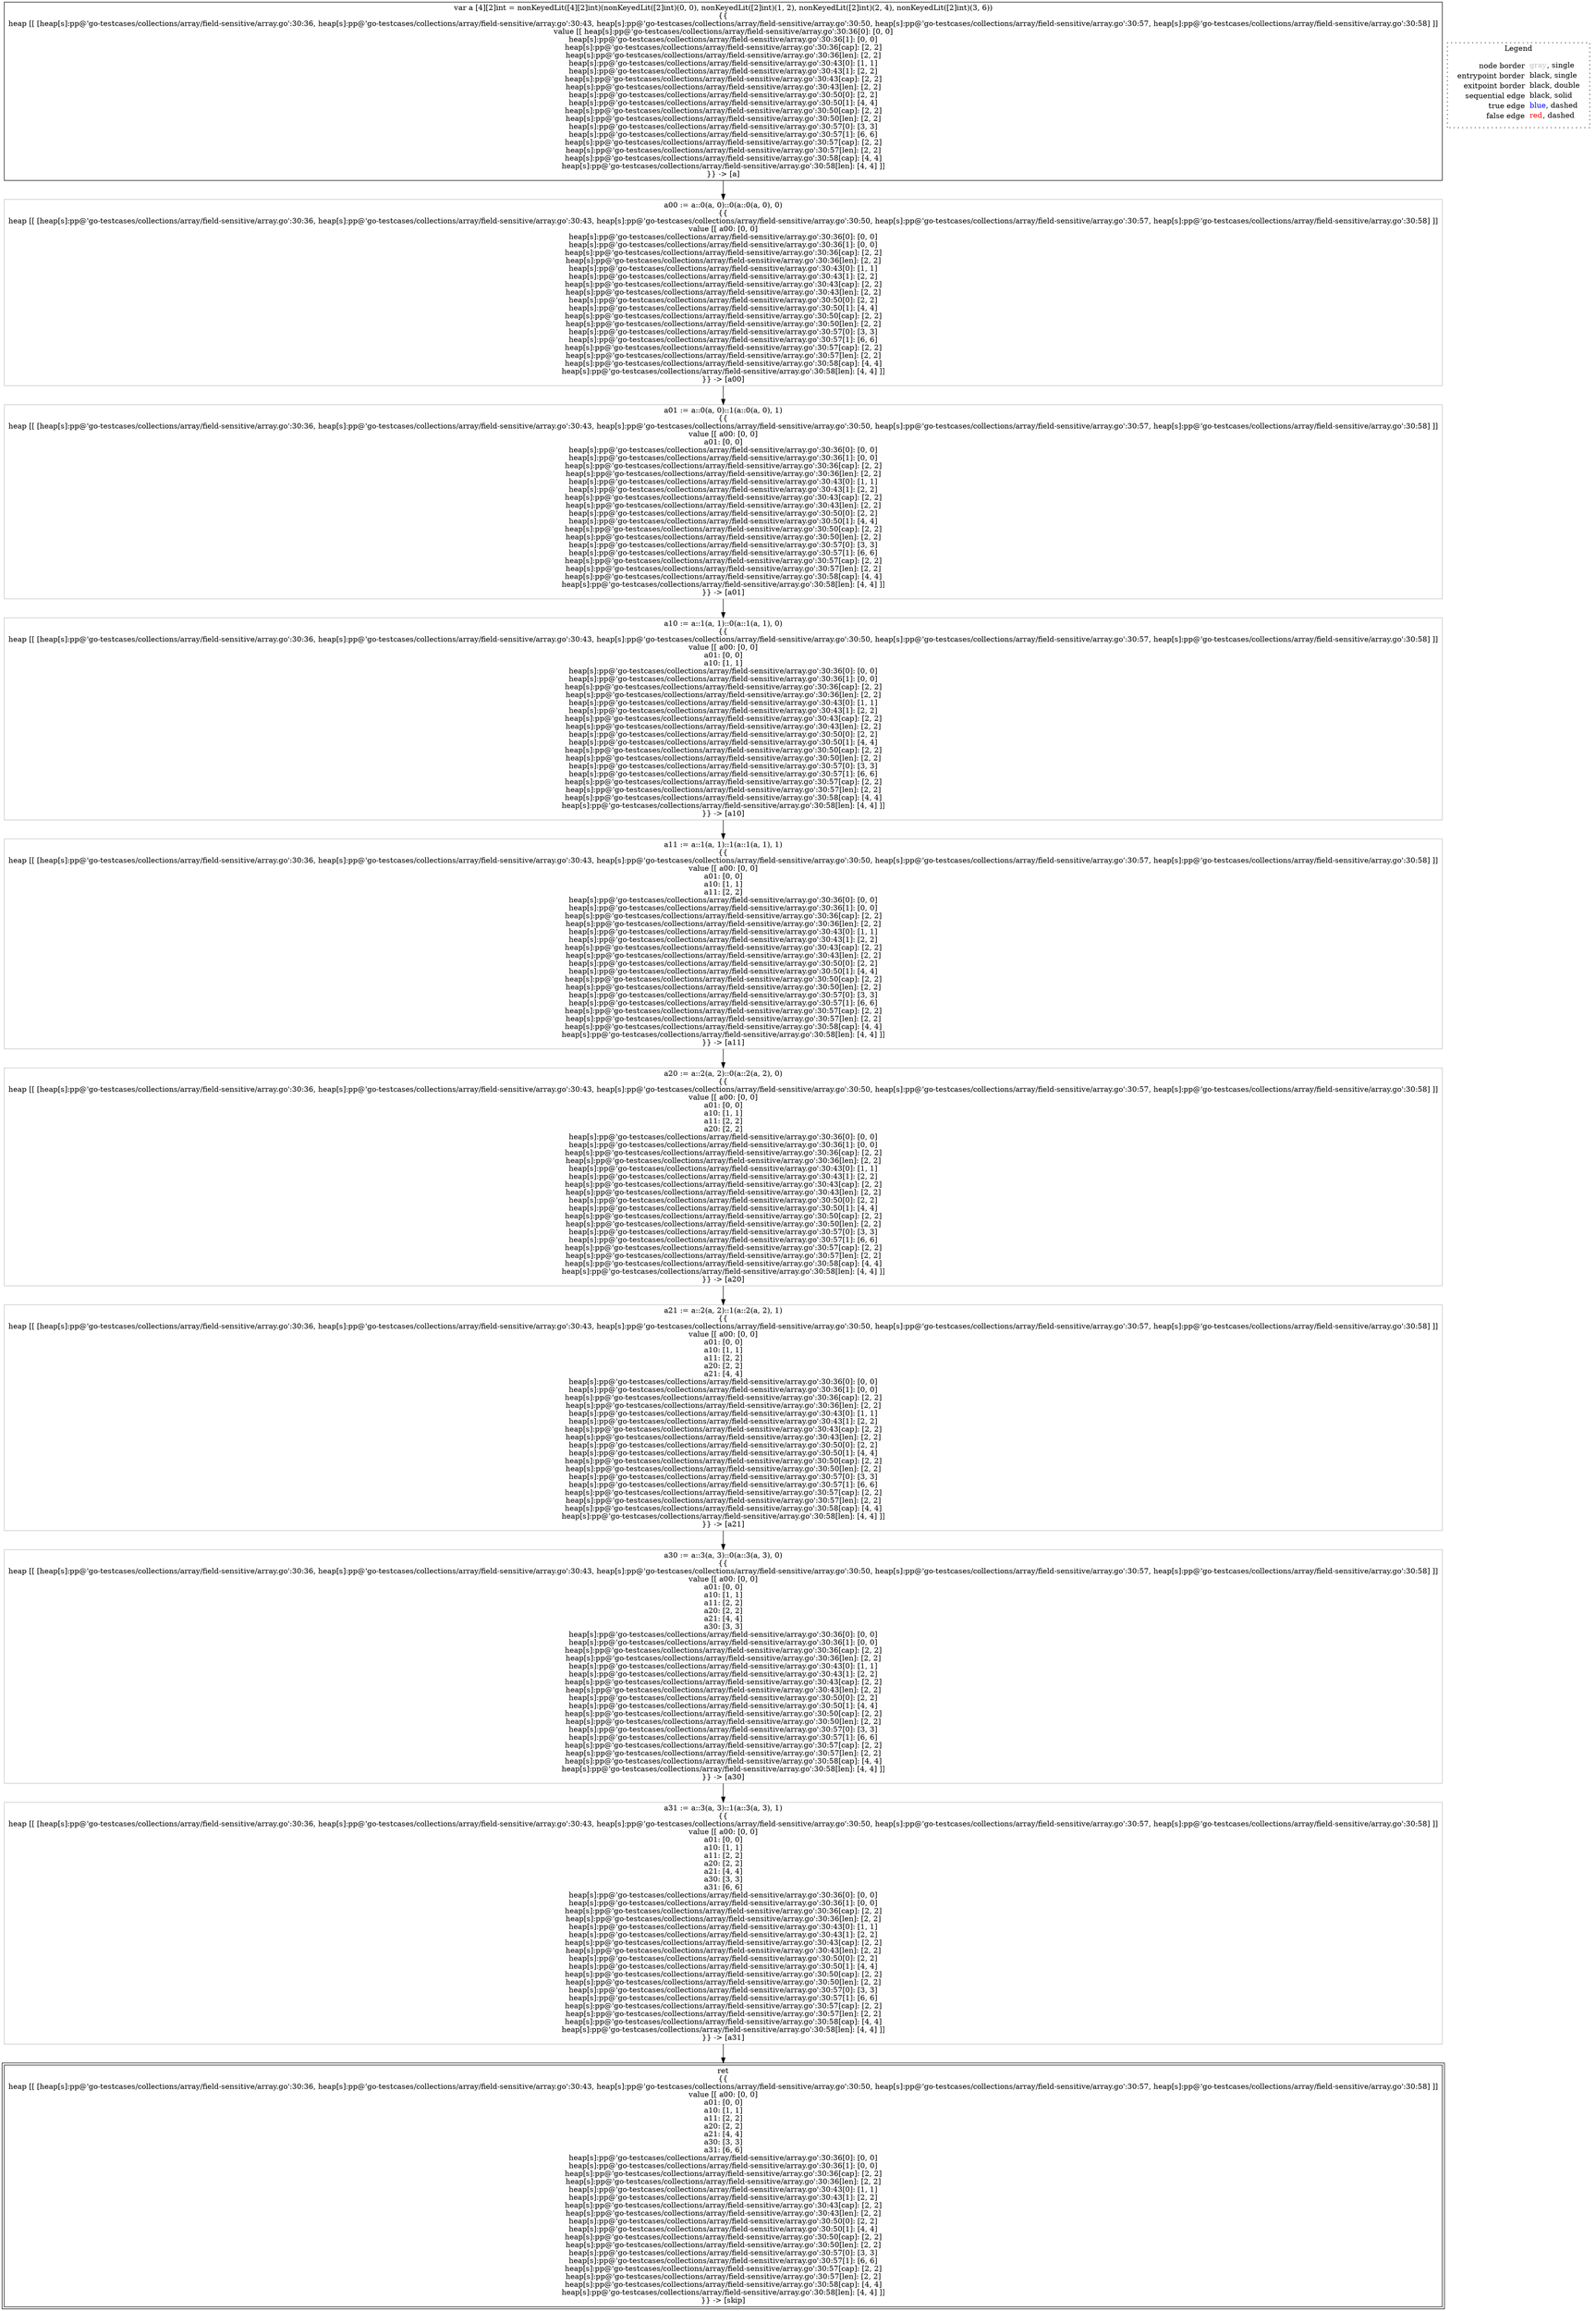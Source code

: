 digraph {
	"node0" [shape="rect",color="black",label=<var a [4][2]int = nonKeyedLit([4][2]int)(nonKeyedLit([2]int)(0, 0), nonKeyedLit([2]int)(1, 2), nonKeyedLit([2]int)(2, 4), nonKeyedLit([2]int)(3, 6))<BR/>{{<BR/>heap [[ [heap[s]:pp@'go-testcases/collections/array/field-sensitive/array.go':30:36, heap[s]:pp@'go-testcases/collections/array/field-sensitive/array.go':30:43, heap[s]:pp@'go-testcases/collections/array/field-sensitive/array.go':30:50, heap[s]:pp@'go-testcases/collections/array/field-sensitive/array.go':30:57, heap[s]:pp@'go-testcases/collections/array/field-sensitive/array.go':30:58] ]]<BR/>value [[ heap[s]:pp@'go-testcases/collections/array/field-sensitive/array.go':30:36[0]: [0, 0]<BR/>heap[s]:pp@'go-testcases/collections/array/field-sensitive/array.go':30:36[1]: [0, 0]<BR/>heap[s]:pp@'go-testcases/collections/array/field-sensitive/array.go':30:36[cap]: [2, 2]<BR/>heap[s]:pp@'go-testcases/collections/array/field-sensitive/array.go':30:36[len]: [2, 2]<BR/>heap[s]:pp@'go-testcases/collections/array/field-sensitive/array.go':30:43[0]: [1, 1]<BR/>heap[s]:pp@'go-testcases/collections/array/field-sensitive/array.go':30:43[1]: [2, 2]<BR/>heap[s]:pp@'go-testcases/collections/array/field-sensitive/array.go':30:43[cap]: [2, 2]<BR/>heap[s]:pp@'go-testcases/collections/array/field-sensitive/array.go':30:43[len]: [2, 2]<BR/>heap[s]:pp@'go-testcases/collections/array/field-sensitive/array.go':30:50[0]: [2, 2]<BR/>heap[s]:pp@'go-testcases/collections/array/field-sensitive/array.go':30:50[1]: [4, 4]<BR/>heap[s]:pp@'go-testcases/collections/array/field-sensitive/array.go':30:50[cap]: [2, 2]<BR/>heap[s]:pp@'go-testcases/collections/array/field-sensitive/array.go':30:50[len]: [2, 2]<BR/>heap[s]:pp@'go-testcases/collections/array/field-sensitive/array.go':30:57[0]: [3, 3]<BR/>heap[s]:pp@'go-testcases/collections/array/field-sensitive/array.go':30:57[1]: [6, 6]<BR/>heap[s]:pp@'go-testcases/collections/array/field-sensitive/array.go':30:57[cap]: [2, 2]<BR/>heap[s]:pp@'go-testcases/collections/array/field-sensitive/array.go':30:57[len]: [2, 2]<BR/>heap[s]:pp@'go-testcases/collections/array/field-sensitive/array.go':30:58[cap]: [4, 4]<BR/>heap[s]:pp@'go-testcases/collections/array/field-sensitive/array.go':30:58[len]: [4, 4] ]]<BR/>}} -&gt; [a]>];
	"node1" [shape="rect",color="gray",label=<a31 := a::3(a, 3)::1(a::3(a, 3), 1)<BR/>{{<BR/>heap [[ [heap[s]:pp@'go-testcases/collections/array/field-sensitive/array.go':30:36, heap[s]:pp@'go-testcases/collections/array/field-sensitive/array.go':30:43, heap[s]:pp@'go-testcases/collections/array/field-sensitive/array.go':30:50, heap[s]:pp@'go-testcases/collections/array/field-sensitive/array.go':30:57, heap[s]:pp@'go-testcases/collections/array/field-sensitive/array.go':30:58] ]]<BR/>value [[ a00: [0, 0]<BR/>a01: [0, 0]<BR/>a10: [1, 1]<BR/>a11: [2, 2]<BR/>a20: [2, 2]<BR/>a21: [4, 4]<BR/>a30: [3, 3]<BR/>a31: [6, 6]<BR/>heap[s]:pp@'go-testcases/collections/array/field-sensitive/array.go':30:36[0]: [0, 0]<BR/>heap[s]:pp@'go-testcases/collections/array/field-sensitive/array.go':30:36[1]: [0, 0]<BR/>heap[s]:pp@'go-testcases/collections/array/field-sensitive/array.go':30:36[cap]: [2, 2]<BR/>heap[s]:pp@'go-testcases/collections/array/field-sensitive/array.go':30:36[len]: [2, 2]<BR/>heap[s]:pp@'go-testcases/collections/array/field-sensitive/array.go':30:43[0]: [1, 1]<BR/>heap[s]:pp@'go-testcases/collections/array/field-sensitive/array.go':30:43[1]: [2, 2]<BR/>heap[s]:pp@'go-testcases/collections/array/field-sensitive/array.go':30:43[cap]: [2, 2]<BR/>heap[s]:pp@'go-testcases/collections/array/field-sensitive/array.go':30:43[len]: [2, 2]<BR/>heap[s]:pp@'go-testcases/collections/array/field-sensitive/array.go':30:50[0]: [2, 2]<BR/>heap[s]:pp@'go-testcases/collections/array/field-sensitive/array.go':30:50[1]: [4, 4]<BR/>heap[s]:pp@'go-testcases/collections/array/field-sensitive/array.go':30:50[cap]: [2, 2]<BR/>heap[s]:pp@'go-testcases/collections/array/field-sensitive/array.go':30:50[len]: [2, 2]<BR/>heap[s]:pp@'go-testcases/collections/array/field-sensitive/array.go':30:57[0]: [3, 3]<BR/>heap[s]:pp@'go-testcases/collections/array/field-sensitive/array.go':30:57[1]: [6, 6]<BR/>heap[s]:pp@'go-testcases/collections/array/field-sensitive/array.go':30:57[cap]: [2, 2]<BR/>heap[s]:pp@'go-testcases/collections/array/field-sensitive/array.go':30:57[len]: [2, 2]<BR/>heap[s]:pp@'go-testcases/collections/array/field-sensitive/array.go':30:58[cap]: [4, 4]<BR/>heap[s]:pp@'go-testcases/collections/array/field-sensitive/array.go':30:58[len]: [4, 4] ]]<BR/>}} -&gt; [a31]>];
	"node2" [shape="rect",color="gray",label=<a00 := a::0(a, 0)::0(a::0(a, 0), 0)<BR/>{{<BR/>heap [[ [heap[s]:pp@'go-testcases/collections/array/field-sensitive/array.go':30:36, heap[s]:pp@'go-testcases/collections/array/field-sensitive/array.go':30:43, heap[s]:pp@'go-testcases/collections/array/field-sensitive/array.go':30:50, heap[s]:pp@'go-testcases/collections/array/field-sensitive/array.go':30:57, heap[s]:pp@'go-testcases/collections/array/field-sensitive/array.go':30:58] ]]<BR/>value [[ a00: [0, 0]<BR/>heap[s]:pp@'go-testcases/collections/array/field-sensitive/array.go':30:36[0]: [0, 0]<BR/>heap[s]:pp@'go-testcases/collections/array/field-sensitive/array.go':30:36[1]: [0, 0]<BR/>heap[s]:pp@'go-testcases/collections/array/field-sensitive/array.go':30:36[cap]: [2, 2]<BR/>heap[s]:pp@'go-testcases/collections/array/field-sensitive/array.go':30:36[len]: [2, 2]<BR/>heap[s]:pp@'go-testcases/collections/array/field-sensitive/array.go':30:43[0]: [1, 1]<BR/>heap[s]:pp@'go-testcases/collections/array/field-sensitive/array.go':30:43[1]: [2, 2]<BR/>heap[s]:pp@'go-testcases/collections/array/field-sensitive/array.go':30:43[cap]: [2, 2]<BR/>heap[s]:pp@'go-testcases/collections/array/field-sensitive/array.go':30:43[len]: [2, 2]<BR/>heap[s]:pp@'go-testcases/collections/array/field-sensitive/array.go':30:50[0]: [2, 2]<BR/>heap[s]:pp@'go-testcases/collections/array/field-sensitive/array.go':30:50[1]: [4, 4]<BR/>heap[s]:pp@'go-testcases/collections/array/field-sensitive/array.go':30:50[cap]: [2, 2]<BR/>heap[s]:pp@'go-testcases/collections/array/field-sensitive/array.go':30:50[len]: [2, 2]<BR/>heap[s]:pp@'go-testcases/collections/array/field-sensitive/array.go':30:57[0]: [3, 3]<BR/>heap[s]:pp@'go-testcases/collections/array/field-sensitive/array.go':30:57[1]: [6, 6]<BR/>heap[s]:pp@'go-testcases/collections/array/field-sensitive/array.go':30:57[cap]: [2, 2]<BR/>heap[s]:pp@'go-testcases/collections/array/field-sensitive/array.go':30:57[len]: [2, 2]<BR/>heap[s]:pp@'go-testcases/collections/array/field-sensitive/array.go':30:58[cap]: [4, 4]<BR/>heap[s]:pp@'go-testcases/collections/array/field-sensitive/array.go':30:58[len]: [4, 4] ]]<BR/>}} -&gt; [a00]>];
	"node3" [shape="rect",color="gray",label=<a11 := a::1(a, 1)::1(a::1(a, 1), 1)<BR/>{{<BR/>heap [[ [heap[s]:pp@'go-testcases/collections/array/field-sensitive/array.go':30:36, heap[s]:pp@'go-testcases/collections/array/field-sensitive/array.go':30:43, heap[s]:pp@'go-testcases/collections/array/field-sensitive/array.go':30:50, heap[s]:pp@'go-testcases/collections/array/field-sensitive/array.go':30:57, heap[s]:pp@'go-testcases/collections/array/field-sensitive/array.go':30:58] ]]<BR/>value [[ a00: [0, 0]<BR/>a01: [0, 0]<BR/>a10: [1, 1]<BR/>a11: [2, 2]<BR/>heap[s]:pp@'go-testcases/collections/array/field-sensitive/array.go':30:36[0]: [0, 0]<BR/>heap[s]:pp@'go-testcases/collections/array/field-sensitive/array.go':30:36[1]: [0, 0]<BR/>heap[s]:pp@'go-testcases/collections/array/field-sensitive/array.go':30:36[cap]: [2, 2]<BR/>heap[s]:pp@'go-testcases/collections/array/field-sensitive/array.go':30:36[len]: [2, 2]<BR/>heap[s]:pp@'go-testcases/collections/array/field-sensitive/array.go':30:43[0]: [1, 1]<BR/>heap[s]:pp@'go-testcases/collections/array/field-sensitive/array.go':30:43[1]: [2, 2]<BR/>heap[s]:pp@'go-testcases/collections/array/field-sensitive/array.go':30:43[cap]: [2, 2]<BR/>heap[s]:pp@'go-testcases/collections/array/field-sensitive/array.go':30:43[len]: [2, 2]<BR/>heap[s]:pp@'go-testcases/collections/array/field-sensitive/array.go':30:50[0]: [2, 2]<BR/>heap[s]:pp@'go-testcases/collections/array/field-sensitive/array.go':30:50[1]: [4, 4]<BR/>heap[s]:pp@'go-testcases/collections/array/field-sensitive/array.go':30:50[cap]: [2, 2]<BR/>heap[s]:pp@'go-testcases/collections/array/field-sensitive/array.go':30:50[len]: [2, 2]<BR/>heap[s]:pp@'go-testcases/collections/array/field-sensitive/array.go':30:57[0]: [3, 3]<BR/>heap[s]:pp@'go-testcases/collections/array/field-sensitive/array.go':30:57[1]: [6, 6]<BR/>heap[s]:pp@'go-testcases/collections/array/field-sensitive/array.go':30:57[cap]: [2, 2]<BR/>heap[s]:pp@'go-testcases/collections/array/field-sensitive/array.go':30:57[len]: [2, 2]<BR/>heap[s]:pp@'go-testcases/collections/array/field-sensitive/array.go':30:58[cap]: [4, 4]<BR/>heap[s]:pp@'go-testcases/collections/array/field-sensitive/array.go':30:58[len]: [4, 4] ]]<BR/>}} -&gt; [a11]>];
	"node4" [shape="rect",color="gray",label=<a30 := a::3(a, 3)::0(a::3(a, 3), 0)<BR/>{{<BR/>heap [[ [heap[s]:pp@'go-testcases/collections/array/field-sensitive/array.go':30:36, heap[s]:pp@'go-testcases/collections/array/field-sensitive/array.go':30:43, heap[s]:pp@'go-testcases/collections/array/field-sensitive/array.go':30:50, heap[s]:pp@'go-testcases/collections/array/field-sensitive/array.go':30:57, heap[s]:pp@'go-testcases/collections/array/field-sensitive/array.go':30:58] ]]<BR/>value [[ a00: [0, 0]<BR/>a01: [0, 0]<BR/>a10: [1, 1]<BR/>a11: [2, 2]<BR/>a20: [2, 2]<BR/>a21: [4, 4]<BR/>a30: [3, 3]<BR/>heap[s]:pp@'go-testcases/collections/array/field-sensitive/array.go':30:36[0]: [0, 0]<BR/>heap[s]:pp@'go-testcases/collections/array/field-sensitive/array.go':30:36[1]: [0, 0]<BR/>heap[s]:pp@'go-testcases/collections/array/field-sensitive/array.go':30:36[cap]: [2, 2]<BR/>heap[s]:pp@'go-testcases/collections/array/field-sensitive/array.go':30:36[len]: [2, 2]<BR/>heap[s]:pp@'go-testcases/collections/array/field-sensitive/array.go':30:43[0]: [1, 1]<BR/>heap[s]:pp@'go-testcases/collections/array/field-sensitive/array.go':30:43[1]: [2, 2]<BR/>heap[s]:pp@'go-testcases/collections/array/field-sensitive/array.go':30:43[cap]: [2, 2]<BR/>heap[s]:pp@'go-testcases/collections/array/field-sensitive/array.go':30:43[len]: [2, 2]<BR/>heap[s]:pp@'go-testcases/collections/array/field-sensitive/array.go':30:50[0]: [2, 2]<BR/>heap[s]:pp@'go-testcases/collections/array/field-sensitive/array.go':30:50[1]: [4, 4]<BR/>heap[s]:pp@'go-testcases/collections/array/field-sensitive/array.go':30:50[cap]: [2, 2]<BR/>heap[s]:pp@'go-testcases/collections/array/field-sensitive/array.go':30:50[len]: [2, 2]<BR/>heap[s]:pp@'go-testcases/collections/array/field-sensitive/array.go':30:57[0]: [3, 3]<BR/>heap[s]:pp@'go-testcases/collections/array/field-sensitive/array.go':30:57[1]: [6, 6]<BR/>heap[s]:pp@'go-testcases/collections/array/field-sensitive/array.go':30:57[cap]: [2, 2]<BR/>heap[s]:pp@'go-testcases/collections/array/field-sensitive/array.go':30:57[len]: [2, 2]<BR/>heap[s]:pp@'go-testcases/collections/array/field-sensitive/array.go':30:58[cap]: [4, 4]<BR/>heap[s]:pp@'go-testcases/collections/array/field-sensitive/array.go':30:58[len]: [4, 4] ]]<BR/>}} -&gt; [a30]>];
	"node5" [shape="rect",color="gray",label=<a01 := a::0(a, 0)::1(a::0(a, 0), 1)<BR/>{{<BR/>heap [[ [heap[s]:pp@'go-testcases/collections/array/field-sensitive/array.go':30:36, heap[s]:pp@'go-testcases/collections/array/field-sensitive/array.go':30:43, heap[s]:pp@'go-testcases/collections/array/field-sensitive/array.go':30:50, heap[s]:pp@'go-testcases/collections/array/field-sensitive/array.go':30:57, heap[s]:pp@'go-testcases/collections/array/field-sensitive/array.go':30:58] ]]<BR/>value [[ a00: [0, 0]<BR/>a01: [0, 0]<BR/>heap[s]:pp@'go-testcases/collections/array/field-sensitive/array.go':30:36[0]: [0, 0]<BR/>heap[s]:pp@'go-testcases/collections/array/field-sensitive/array.go':30:36[1]: [0, 0]<BR/>heap[s]:pp@'go-testcases/collections/array/field-sensitive/array.go':30:36[cap]: [2, 2]<BR/>heap[s]:pp@'go-testcases/collections/array/field-sensitive/array.go':30:36[len]: [2, 2]<BR/>heap[s]:pp@'go-testcases/collections/array/field-sensitive/array.go':30:43[0]: [1, 1]<BR/>heap[s]:pp@'go-testcases/collections/array/field-sensitive/array.go':30:43[1]: [2, 2]<BR/>heap[s]:pp@'go-testcases/collections/array/field-sensitive/array.go':30:43[cap]: [2, 2]<BR/>heap[s]:pp@'go-testcases/collections/array/field-sensitive/array.go':30:43[len]: [2, 2]<BR/>heap[s]:pp@'go-testcases/collections/array/field-sensitive/array.go':30:50[0]: [2, 2]<BR/>heap[s]:pp@'go-testcases/collections/array/field-sensitive/array.go':30:50[1]: [4, 4]<BR/>heap[s]:pp@'go-testcases/collections/array/field-sensitive/array.go':30:50[cap]: [2, 2]<BR/>heap[s]:pp@'go-testcases/collections/array/field-sensitive/array.go':30:50[len]: [2, 2]<BR/>heap[s]:pp@'go-testcases/collections/array/field-sensitive/array.go':30:57[0]: [3, 3]<BR/>heap[s]:pp@'go-testcases/collections/array/field-sensitive/array.go':30:57[1]: [6, 6]<BR/>heap[s]:pp@'go-testcases/collections/array/field-sensitive/array.go':30:57[cap]: [2, 2]<BR/>heap[s]:pp@'go-testcases/collections/array/field-sensitive/array.go':30:57[len]: [2, 2]<BR/>heap[s]:pp@'go-testcases/collections/array/field-sensitive/array.go':30:58[cap]: [4, 4]<BR/>heap[s]:pp@'go-testcases/collections/array/field-sensitive/array.go':30:58[len]: [4, 4] ]]<BR/>}} -&gt; [a01]>];
	"node6" [shape="rect",color="gray",label=<a20 := a::2(a, 2)::0(a::2(a, 2), 0)<BR/>{{<BR/>heap [[ [heap[s]:pp@'go-testcases/collections/array/field-sensitive/array.go':30:36, heap[s]:pp@'go-testcases/collections/array/field-sensitive/array.go':30:43, heap[s]:pp@'go-testcases/collections/array/field-sensitive/array.go':30:50, heap[s]:pp@'go-testcases/collections/array/field-sensitive/array.go':30:57, heap[s]:pp@'go-testcases/collections/array/field-sensitive/array.go':30:58] ]]<BR/>value [[ a00: [0, 0]<BR/>a01: [0, 0]<BR/>a10: [1, 1]<BR/>a11: [2, 2]<BR/>a20: [2, 2]<BR/>heap[s]:pp@'go-testcases/collections/array/field-sensitive/array.go':30:36[0]: [0, 0]<BR/>heap[s]:pp@'go-testcases/collections/array/field-sensitive/array.go':30:36[1]: [0, 0]<BR/>heap[s]:pp@'go-testcases/collections/array/field-sensitive/array.go':30:36[cap]: [2, 2]<BR/>heap[s]:pp@'go-testcases/collections/array/field-sensitive/array.go':30:36[len]: [2, 2]<BR/>heap[s]:pp@'go-testcases/collections/array/field-sensitive/array.go':30:43[0]: [1, 1]<BR/>heap[s]:pp@'go-testcases/collections/array/field-sensitive/array.go':30:43[1]: [2, 2]<BR/>heap[s]:pp@'go-testcases/collections/array/field-sensitive/array.go':30:43[cap]: [2, 2]<BR/>heap[s]:pp@'go-testcases/collections/array/field-sensitive/array.go':30:43[len]: [2, 2]<BR/>heap[s]:pp@'go-testcases/collections/array/field-sensitive/array.go':30:50[0]: [2, 2]<BR/>heap[s]:pp@'go-testcases/collections/array/field-sensitive/array.go':30:50[1]: [4, 4]<BR/>heap[s]:pp@'go-testcases/collections/array/field-sensitive/array.go':30:50[cap]: [2, 2]<BR/>heap[s]:pp@'go-testcases/collections/array/field-sensitive/array.go':30:50[len]: [2, 2]<BR/>heap[s]:pp@'go-testcases/collections/array/field-sensitive/array.go':30:57[0]: [3, 3]<BR/>heap[s]:pp@'go-testcases/collections/array/field-sensitive/array.go':30:57[1]: [6, 6]<BR/>heap[s]:pp@'go-testcases/collections/array/field-sensitive/array.go':30:57[cap]: [2, 2]<BR/>heap[s]:pp@'go-testcases/collections/array/field-sensitive/array.go':30:57[len]: [2, 2]<BR/>heap[s]:pp@'go-testcases/collections/array/field-sensitive/array.go':30:58[cap]: [4, 4]<BR/>heap[s]:pp@'go-testcases/collections/array/field-sensitive/array.go':30:58[len]: [4, 4] ]]<BR/>}} -&gt; [a20]>];
	"node7" [shape="rect",color="gray",label=<a10 := a::1(a, 1)::0(a::1(a, 1), 0)<BR/>{{<BR/>heap [[ [heap[s]:pp@'go-testcases/collections/array/field-sensitive/array.go':30:36, heap[s]:pp@'go-testcases/collections/array/field-sensitive/array.go':30:43, heap[s]:pp@'go-testcases/collections/array/field-sensitive/array.go':30:50, heap[s]:pp@'go-testcases/collections/array/field-sensitive/array.go':30:57, heap[s]:pp@'go-testcases/collections/array/field-sensitive/array.go':30:58] ]]<BR/>value [[ a00: [0, 0]<BR/>a01: [0, 0]<BR/>a10: [1, 1]<BR/>heap[s]:pp@'go-testcases/collections/array/field-sensitive/array.go':30:36[0]: [0, 0]<BR/>heap[s]:pp@'go-testcases/collections/array/field-sensitive/array.go':30:36[1]: [0, 0]<BR/>heap[s]:pp@'go-testcases/collections/array/field-sensitive/array.go':30:36[cap]: [2, 2]<BR/>heap[s]:pp@'go-testcases/collections/array/field-sensitive/array.go':30:36[len]: [2, 2]<BR/>heap[s]:pp@'go-testcases/collections/array/field-sensitive/array.go':30:43[0]: [1, 1]<BR/>heap[s]:pp@'go-testcases/collections/array/field-sensitive/array.go':30:43[1]: [2, 2]<BR/>heap[s]:pp@'go-testcases/collections/array/field-sensitive/array.go':30:43[cap]: [2, 2]<BR/>heap[s]:pp@'go-testcases/collections/array/field-sensitive/array.go':30:43[len]: [2, 2]<BR/>heap[s]:pp@'go-testcases/collections/array/field-sensitive/array.go':30:50[0]: [2, 2]<BR/>heap[s]:pp@'go-testcases/collections/array/field-sensitive/array.go':30:50[1]: [4, 4]<BR/>heap[s]:pp@'go-testcases/collections/array/field-sensitive/array.go':30:50[cap]: [2, 2]<BR/>heap[s]:pp@'go-testcases/collections/array/field-sensitive/array.go':30:50[len]: [2, 2]<BR/>heap[s]:pp@'go-testcases/collections/array/field-sensitive/array.go':30:57[0]: [3, 3]<BR/>heap[s]:pp@'go-testcases/collections/array/field-sensitive/array.go':30:57[1]: [6, 6]<BR/>heap[s]:pp@'go-testcases/collections/array/field-sensitive/array.go':30:57[cap]: [2, 2]<BR/>heap[s]:pp@'go-testcases/collections/array/field-sensitive/array.go':30:57[len]: [2, 2]<BR/>heap[s]:pp@'go-testcases/collections/array/field-sensitive/array.go':30:58[cap]: [4, 4]<BR/>heap[s]:pp@'go-testcases/collections/array/field-sensitive/array.go':30:58[len]: [4, 4] ]]<BR/>}} -&gt; [a10]>];
	"node8" [shape="rect",color="gray",label=<a21 := a::2(a, 2)::1(a::2(a, 2), 1)<BR/>{{<BR/>heap [[ [heap[s]:pp@'go-testcases/collections/array/field-sensitive/array.go':30:36, heap[s]:pp@'go-testcases/collections/array/field-sensitive/array.go':30:43, heap[s]:pp@'go-testcases/collections/array/field-sensitive/array.go':30:50, heap[s]:pp@'go-testcases/collections/array/field-sensitive/array.go':30:57, heap[s]:pp@'go-testcases/collections/array/field-sensitive/array.go':30:58] ]]<BR/>value [[ a00: [0, 0]<BR/>a01: [0, 0]<BR/>a10: [1, 1]<BR/>a11: [2, 2]<BR/>a20: [2, 2]<BR/>a21: [4, 4]<BR/>heap[s]:pp@'go-testcases/collections/array/field-sensitive/array.go':30:36[0]: [0, 0]<BR/>heap[s]:pp@'go-testcases/collections/array/field-sensitive/array.go':30:36[1]: [0, 0]<BR/>heap[s]:pp@'go-testcases/collections/array/field-sensitive/array.go':30:36[cap]: [2, 2]<BR/>heap[s]:pp@'go-testcases/collections/array/field-sensitive/array.go':30:36[len]: [2, 2]<BR/>heap[s]:pp@'go-testcases/collections/array/field-sensitive/array.go':30:43[0]: [1, 1]<BR/>heap[s]:pp@'go-testcases/collections/array/field-sensitive/array.go':30:43[1]: [2, 2]<BR/>heap[s]:pp@'go-testcases/collections/array/field-sensitive/array.go':30:43[cap]: [2, 2]<BR/>heap[s]:pp@'go-testcases/collections/array/field-sensitive/array.go':30:43[len]: [2, 2]<BR/>heap[s]:pp@'go-testcases/collections/array/field-sensitive/array.go':30:50[0]: [2, 2]<BR/>heap[s]:pp@'go-testcases/collections/array/field-sensitive/array.go':30:50[1]: [4, 4]<BR/>heap[s]:pp@'go-testcases/collections/array/field-sensitive/array.go':30:50[cap]: [2, 2]<BR/>heap[s]:pp@'go-testcases/collections/array/field-sensitive/array.go':30:50[len]: [2, 2]<BR/>heap[s]:pp@'go-testcases/collections/array/field-sensitive/array.go':30:57[0]: [3, 3]<BR/>heap[s]:pp@'go-testcases/collections/array/field-sensitive/array.go':30:57[1]: [6, 6]<BR/>heap[s]:pp@'go-testcases/collections/array/field-sensitive/array.go':30:57[cap]: [2, 2]<BR/>heap[s]:pp@'go-testcases/collections/array/field-sensitive/array.go':30:57[len]: [2, 2]<BR/>heap[s]:pp@'go-testcases/collections/array/field-sensitive/array.go':30:58[cap]: [4, 4]<BR/>heap[s]:pp@'go-testcases/collections/array/field-sensitive/array.go':30:58[len]: [4, 4] ]]<BR/>}} -&gt; [a21]>];
	"node9" [shape="rect",color="black",peripheries="2",label=<ret<BR/>{{<BR/>heap [[ [heap[s]:pp@'go-testcases/collections/array/field-sensitive/array.go':30:36, heap[s]:pp@'go-testcases/collections/array/field-sensitive/array.go':30:43, heap[s]:pp@'go-testcases/collections/array/field-sensitive/array.go':30:50, heap[s]:pp@'go-testcases/collections/array/field-sensitive/array.go':30:57, heap[s]:pp@'go-testcases/collections/array/field-sensitive/array.go':30:58] ]]<BR/>value [[ a00: [0, 0]<BR/>a01: [0, 0]<BR/>a10: [1, 1]<BR/>a11: [2, 2]<BR/>a20: [2, 2]<BR/>a21: [4, 4]<BR/>a30: [3, 3]<BR/>a31: [6, 6]<BR/>heap[s]:pp@'go-testcases/collections/array/field-sensitive/array.go':30:36[0]: [0, 0]<BR/>heap[s]:pp@'go-testcases/collections/array/field-sensitive/array.go':30:36[1]: [0, 0]<BR/>heap[s]:pp@'go-testcases/collections/array/field-sensitive/array.go':30:36[cap]: [2, 2]<BR/>heap[s]:pp@'go-testcases/collections/array/field-sensitive/array.go':30:36[len]: [2, 2]<BR/>heap[s]:pp@'go-testcases/collections/array/field-sensitive/array.go':30:43[0]: [1, 1]<BR/>heap[s]:pp@'go-testcases/collections/array/field-sensitive/array.go':30:43[1]: [2, 2]<BR/>heap[s]:pp@'go-testcases/collections/array/field-sensitive/array.go':30:43[cap]: [2, 2]<BR/>heap[s]:pp@'go-testcases/collections/array/field-sensitive/array.go':30:43[len]: [2, 2]<BR/>heap[s]:pp@'go-testcases/collections/array/field-sensitive/array.go':30:50[0]: [2, 2]<BR/>heap[s]:pp@'go-testcases/collections/array/field-sensitive/array.go':30:50[1]: [4, 4]<BR/>heap[s]:pp@'go-testcases/collections/array/field-sensitive/array.go':30:50[cap]: [2, 2]<BR/>heap[s]:pp@'go-testcases/collections/array/field-sensitive/array.go':30:50[len]: [2, 2]<BR/>heap[s]:pp@'go-testcases/collections/array/field-sensitive/array.go':30:57[0]: [3, 3]<BR/>heap[s]:pp@'go-testcases/collections/array/field-sensitive/array.go':30:57[1]: [6, 6]<BR/>heap[s]:pp@'go-testcases/collections/array/field-sensitive/array.go':30:57[cap]: [2, 2]<BR/>heap[s]:pp@'go-testcases/collections/array/field-sensitive/array.go':30:57[len]: [2, 2]<BR/>heap[s]:pp@'go-testcases/collections/array/field-sensitive/array.go':30:58[cap]: [4, 4]<BR/>heap[s]:pp@'go-testcases/collections/array/field-sensitive/array.go':30:58[len]: [4, 4] ]]<BR/>}} -&gt; [skip]>];
	"node1" -> "node9" [color="black"];
	"node2" -> "node5" [color="black"];
	"node3" -> "node6" [color="black"];
	"node4" -> "node1" [color="black"];
	"node5" -> "node7" [color="black"];
	"node6" -> "node8" [color="black"];
	"node7" -> "node3" [color="black"];
	"node8" -> "node4" [color="black"];
	"node0" -> "node2" [color="black"];
subgraph cluster_legend {
	label="Legend";
	style=dotted;
	node [shape=plaintext];
	"legend" [label=<<table border="0" cellpadding="2" cellspacing="0" cellborder="0"><tr><td align="right">node border&nbsp;</td><td align="left"><font color="gray">gray</font>, single</td></tr><tr><td align="right">entrypoint border&nbsp;</td><td align="left"><font color="black">black</font>, single</td></tr><tr><td align="right">exitpoint border&nbsp;</td><td align="left"><font color="black">black</font>, double</td></tr><tr><td align="right">sequential edge&nbsp;</td><td align="left"><font color="black">black</font>, solid</td></tr><tr><td align="right">true edge&nbsp;</td><td align="left"><font color="blue">blue</font>, dashed</td></tr><tr><td align="right">false edge&nbsp;</td><td align="left"><font color="red">red</font>, dashed</td></tr></table>>];
}

}

